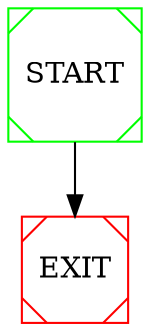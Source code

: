 digraph G {

	
	0[ label=""  ] ;
	
	
	0[ label="START", shape=Msquare, color=green ] ;
	0 -> EXIT ;EXIT[ shape=Msquare, color=red ] ;
	
}